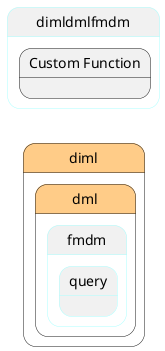 @startuml
left to right direction


state "diml" as diml #ffcc88 {
state "dml" as dimldml #ffcc88 {
state "fmdm" as dimldmlfmdm ##aaffff {
}
}
}


state "dimldmlfmdm" as pstatename ##aaffff {
    state "Custom Function" as fmdmfunction {
    }
}

        state "diml" as diml #ffcc88 {
state "dml" as dimldml #ffcc88 {
state "fmdm" as dimldmlfmdm ##aaffff {
state "query" as dimldmlfmdmquery ##aaffff {
}
}
}
}






@enduml
